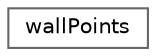 digraph "Graphical Class Hierarchy"
{
 // LATEX_PDF_SIZE
  bgcolor="transparent";
  edge [fontname=Helvetica,fontsize=10,labelfontname=Helvetica,labelfontsize=10];
  node [fontname=Helvetica,fontsize=10,shape=box,height=0.2,width=0.4];
  rankdir="LR";
  Node0 [id="Node000000",label="wallPoints",height=0.2,width=0.4,color="grey40", fillcolor="white", style="filled",URL="$classFoam_1_1wallPoints.html",tooltip="For use with FaceCellWave. Determines topological distance to starting faces."];
}
